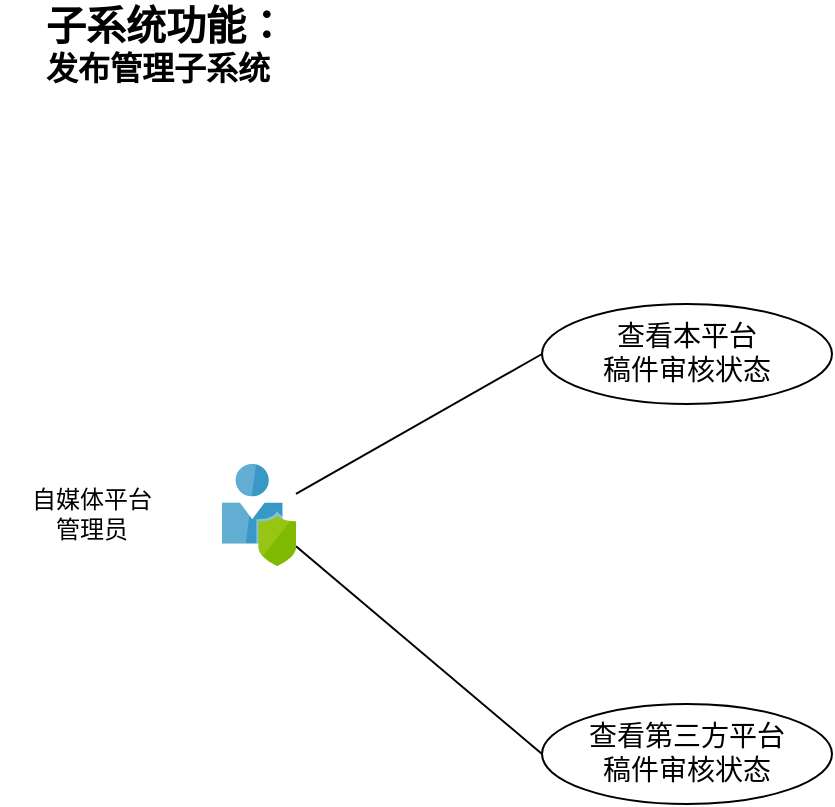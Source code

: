 <mxfile version="11.3.0" type="device" pages="1"><diagram id="kLkyTT4RMx1ix4jsi-1U" name="Page-1"><mxGraphModel dx="1773" dy="641" grid="1" gridSize="10" guides="1" tooltips="1" connect="1" arrows="1" fold="1" page="1" pageScale="1" pageWidth="827" pageHeight="1169" math="0" shadow="0"><root><mxCell id="0"/><mxCell id="1" parent="0"/><mxCell id="CRW-AWzinLaDZA1XfrDs-1" style="edgeStyle=none;rounded=0;orthogonalLoop=1;jettySize=auto;html=1;entryX=0;entryY=0.5;entryDx=0;entryDy=0;startArrow=none;startFill=0;endArrow=none;endFill=0;fontFamily=SF Mono;fontSize=14;" parent="1" source="CRW-AWzinLaDZA1XfrDs-2" target="CRW-AWzinLaDZA1XfrDs-4" edge="1"><mxGeometry relative="1" as="geometry"/></mxCell><mxCell id="CRW-AWzinLaDZA1XfrDs-7" style="rounded=0;orthogonalLoop=1;jettySize=auto;html=1;endArrow=none;endFill=0;entryX=0;entryY=0.5;entryDx=0;entryDy=0;" parent="1" source="CRW-AWzinLaDZA1XfrDs-2" target="CRW-AWzinLaDZA1XfrDs-6" edge="1"><mxGeometry relative="1" as="geometry"/></mxCell><mxCell id="CRW-AWzinLaDZA1XfrDs-2" value="" style="aspect=fixed;html=1;points=[];align=center;image;fontSize=12;image=img/lib/mscae/User_Privacy.svg;" parent="1" vertex="1"><mxGeometry x="110" y="280" width="37" height="51" as="geometry"/></mxCell><mxCell id="CRW-AWzinLaDZA1XfrDs-3" value="自媒体平台&lt;br&gt;管理员" style="text;html=1;strokeColor=none;fillColor=none;align=center;verticalAlign=middle;whiteSpace=wrap;rounded=0;fontFamily=SF Mono;fontStyle=0" parent="1" vertex="1"><mxGeometry x="-0.5" y="290" width="90" height="30" as="geometry"/></mxCell><mxCell id="CRW-AWzinLaDZA1XfrDs-4" value="查看本平台&lt;br&gt;稿件审核状态" style="ellipse;whiteSpace=wrap;html=1;fontFamily=SF Mono;fontSize=14;" parent="1" vertex="1"><mxGeometry x="270" y="200" width="145" height="50" as="geometry"/></mxCell><mxCell id="CRW-AWzinLaDZA1XfrDs-5" value="&lt;font style=&quot;font-size: 20px&quot;&gt;子系统功能：&lt;/font&gt;&lt;br style=&quot;font-size: 16px&quot;&gt;发布管理子系统" style="text;html=1;strokeColor=none;fillColor=none;align=left;verticalAlign=middle;whiteSpace=wrap;rounded=0;fontFamily=SF Mono;fontStyle=1;fontSize=16;" parent="1" vertex="1"><mxGeometry x="20" y="50" width="200" height="40" as="geometry"/></mxCell><mxCell id="CRW-AWzinLaDZA1XfrDs-6" value="查看第三方平台&lt;br&gt;稿件审核状态" style="ellipse;whiteSpace=wrap;html=1;fontFamily=SF Mono;fontSize=14;" parent="1" vertex="1"><mxGeometry x="270" y="400" width="145" height="50" as="geometry"/></mxCell></root></mxGraphModel></diagram></mxfile>